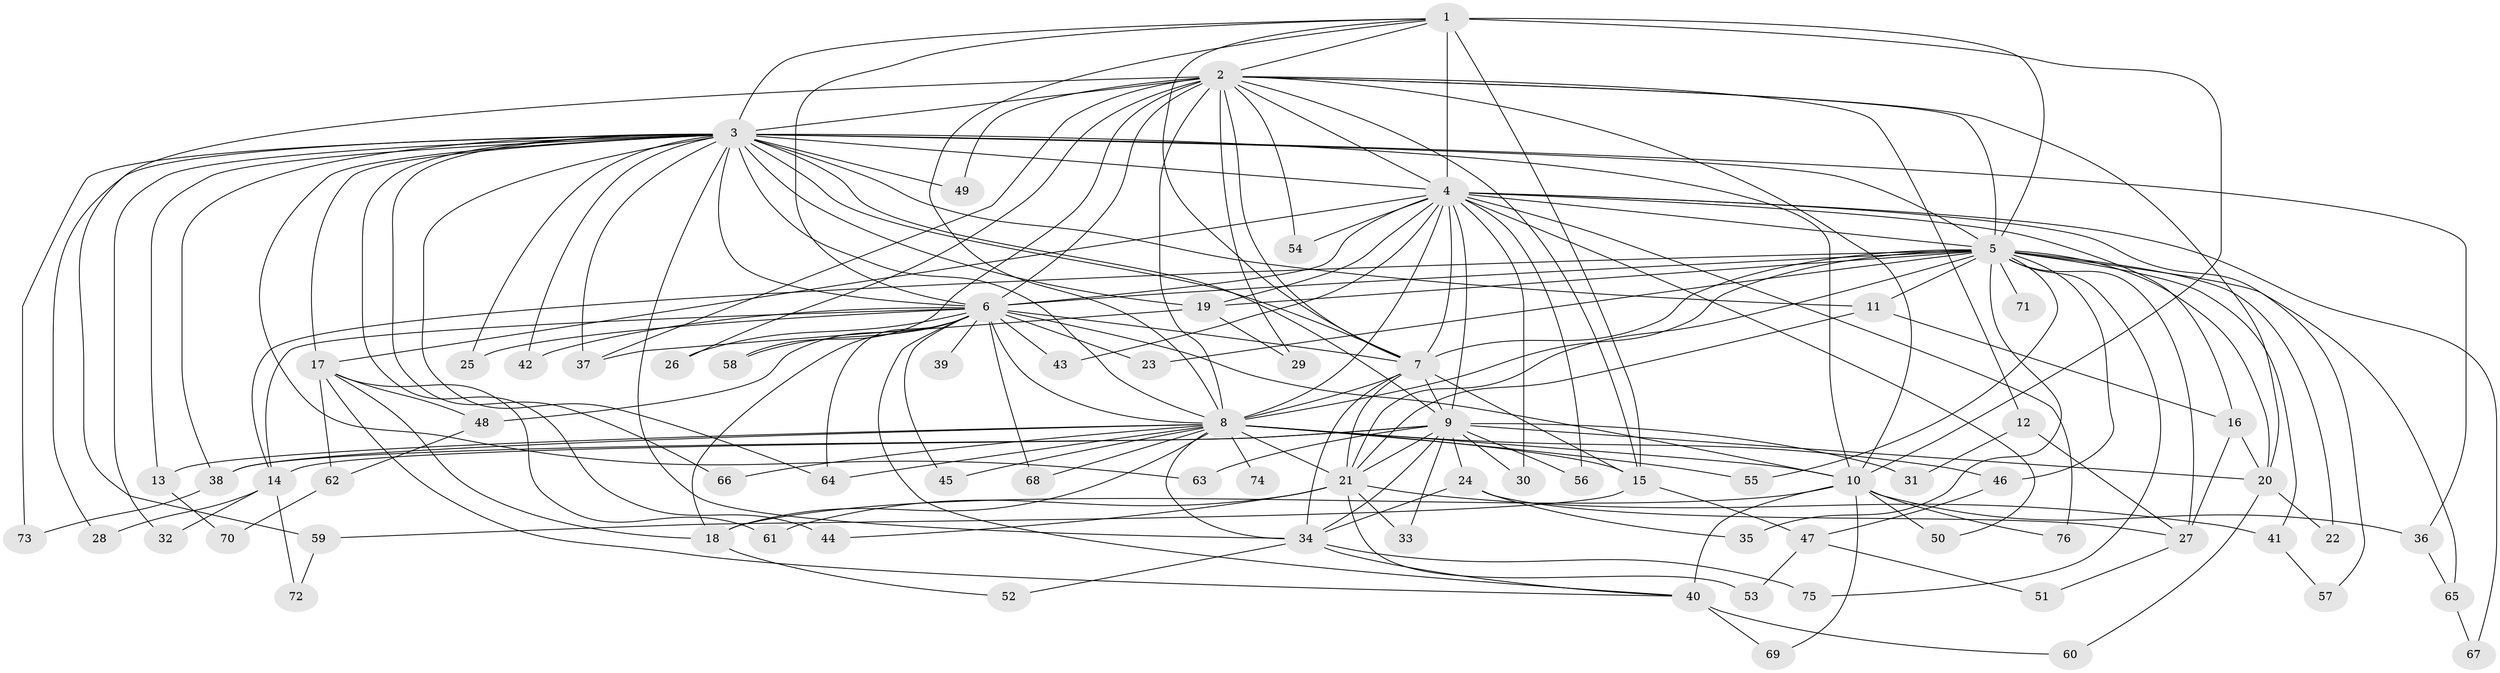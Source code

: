 // original degree distribution, {22: 0.016, 19: 0.008, 31: 0.008, 16: 0.008, 25: 0.008, 26: 0.008, 24: 0.008, 23: 0.008, 15: 0.008, 8: 0.008, 3: 0.168, 4: 0.088, 5: 0.04, 2: 0.56, 6: 0.04, 7: 0.008, 10: 0.008}
// Generated by graph-tools (version 1.1) at 2025/49/03/04/25 22:49:47]
// undirected, 76 vertices, 184 edges
graph export_dot {
  node [color=gray90,style=filled];
  1;
  2;
  3;
  4;
  5;
  6;
  7;
  8;
  9;
  10;
  11;
  12;
  13;
  14;
  15;
  16;
  17;
  18;
  19;
  20;
  21;
  22;
  23;
  24;
  25;
  26;
  27;
  28;
  29;
  30;
  31;
  32;
  33;
  34;
  35;
  36;
  37;
  38;
  39;
  40;
  41;
  42;
  43;
  44;
  45;
  46;
  47;
  48;
  49;
  50;
  51;
  52;
  53;
  54;
  55;
  56;
  57;
  58;
  59;
  60;
  61;
  62;
  63;
  64;
  65;
  66;
  67;
  68;
  69;
  70;
  71;
  72;
  73;
  74;
  75;
  76;
  1 -- 2 [weight=3.0];
  1 -- 3 [weight=1.0];
  1 -- 4 [weight=3.0];
  1 -- 5 [weight=1.0];
  1 -- 6 [weight=1.0];
  1 -- 7 [weight=1.0];
  1 -- 8 [weight=3.0];
  1 -- 10 [weight=8.0];
  1 -- 15 [weight=1.0];
  2 -- 3 [weight=2.0];
  2 -- 4 [weight=4.0];
  2 -- 5 [weight=2.0];
  2 -- 6 [weight=2.0];
  2 -- 7 [weight=3.0];
  2 -- 8 [weight=9.0];
  2 -- 10 [weight=3.0];
  2 -- 12 [weight=1.0];
  2 -- 15 [weight=1.0];
  2 -- 20 [weight=1.0];
  2 -- 26 [weight=1.0];
  2 -- 29 [weight=1.0];
  2 -- 37 [weight=1.0];
  2 -- 49 [weight=1.0];
  2 -- 54 [weight=1.0];
  2 -- 58 [weight=1.0];
  2 -- 59 [weight=1.0];
  3 -- 4 [weight=3.0];
  3 -- 5 [weight=2.0];
  3 -- 6 [weight=1.0];
  3 -- 7 [weight=1.0];
  3 -- 8 [weight=1.0];
  3 -- 9 [weight=1.0];
  3 -- 10 [weight=1.0];
  3 -- 11 [weight=1.0];
  3 -- 13 [weight=1.0];
  3 -- 17 [weight=1.0];
  3 -- 19 [weight=1.0];
  3 -- 25 [weight=1.0];
  3 -- 28 [weight=1.0];
  3 -- 32 [weight=1.0];
  3 -- 34 [weight=1.0];
  3 -- 36 [weight=1.0];
  3 -- 37 [weight=1.0];
  3 -- 38 [weight=1.0];
  3 -- 42 [weight=1.0];
  3 -- 44 [weight=1.0];
  3 -- 49 [weight=1.0];
  3 -- 63 [weight=1.0];
  3 -- 64 [weight=1.0];
  3 -- 66 [weight=1.0];
  3 -- 73 [weight=1.0];
  4 -- 5 [weight=2.0];
  4 -- 6 [weight=3.0];
  4 -- 7 [weight=2.0];
  4 -- 8 [weight=2.0];
  4 -- 9 [weight=4.0];
  4 -- 16 [weight=1.0];
  4 -- 17 [weight=1.0];
  4 -- 19 [weight=1.0];
  4 -- 30 [weight=1.0];
  4 -- 43 [weight=1.0];
  4 -- 50 [weight=1.0];
  4 -- 54 [weight=1.0];
  4 -- 56 [weight=1.0];
  4 -- 57 [weight=1.0];
  4 -- 67 [weight=1.0];
  4 -- 76 [weight=1.0];
  5 -- 6 [weight=1.0];
  5 -- 7 [weight=2.0];
  5 -- 8 [weight=1.0];
  5 -- 11 [weight=1.0];
  5 -- 14 [weight=1.0];
  5 -- 19 [weight=1.0];
  5 -- 20 [weight=1.0];
  5 -- 21 [weight=1.0];
  5 -- 22 [weight=1.0];
  5 -- 23 [weight=1.0];
  5 -- 27 [weight=1.0];
  5 -- 35 [weight=1.0];
  5 -- 41 [weight=1.0];
  5 -- 46 [weight=1.0];
  5 -- 55 [weight=1.0];
  5 -- 65 [weight=1.0];
  5 -- 71 [weight=2.0];
  5 -- 75 [weight=1.0];
  6 -- 7 [weight=1.0];
  6 -- 8 [weight=1.0];
  6 -- 10 [weight=1.0];
  6 -- 14 [weight=1.0];
  6 -- 18 [weight=1.0];
  6 -- 23 [weight=1.0];
  6 -- 25 [weight=1.0];
  6 -- 26 [weight=1.0];
  6 -- 39 [weight=1.0];
  6 -- 40 [weight=1.0];
  6 -- 42 [weight=1.0];
  6 -- 43 [weight=1.0];
  6 -- 45 [weight=1.0];
  6 -- 48 [weight=1.0];
  6 -- 58 [weight=1.0];
  6 -- 64 [weight=1.0];
  6 -- 68 [weight=1.0];
  7 -- 8 [weight=1.0];
  7 -- 9 [weight=8.0];
  7 -- 15 [weight=1.0];
  7 -- 21 [weight=2.0];
  7 -- 34 [weight=1.0];
  8 -- 10 [weight=1.0];
  8 -- 13 [weight=1.0];
  8 -- 15 [weight=3.0];
  8 -- 18 [weight=1.0];
  8 -- 21 [weight=1.0];
  8 -- 34 [weight=1.0];
  8 -- 38 [weight=1.0];
  8 -- 45 [weight=1.0];
  8 -- 46 [weight=1.0];
  8 -- 55 [weight=1.0];
  8 -- 64 [weight=2.0];
  8 -- 66 [weight=1.0];
  8 -- 68 [weight=1.0];
  8 -- 74 [weight=1.0];
  9 -- 14 [weight=1.0];
  9 -- 20 [weight=1.0];
  9 -- 21 [weight=2.0];
  9 -- 24 [weight=1.0];
  9 -- 30 [weight=1.0];
  9 -- 31 [weight=1.0];
  9 -- 33 [weight=1.0];
  9 -- 34 [weight=1.0];
  9 -- 38 [weight=1.0];
  9 -- 56 [weight=1.0];
  9 -- 63 [weight=1.0];
  10 -- 18 [weight=1.0];
  10 -- 36 [weight=1.0];
  10 -- 40 [weight=2.0];
  10 -- 50 [weight=1.0];
  10 -- 69 [weight=1.0];
  10 -- 76 [weight=1.0];
  11 -- 16 [weight=1.0];
  11 -- 21 [weight=1.0];
  12 -- 27 [weight=1.0];
  12 -- 31 [weight=1.0];
  13 -- 70 [weight=1.0];
  14 -- 28 [weight=1.0];
  14 -- 32 [weight=1.0];
  14 -- 72 [weight=1.0];
  15 -- 47 [weight=1.0];
  15 -- 59 [weight=1.0];
  16 -- 20 [weight=1.0];
  16 -- 27 [weight=1.0];
  17 -- 18 [weight=1.0];
  17 -- 40 [weight=1.0];
  17 -- 48 [weight=1.0];
  17 -- 61 [weight=1.0];
  17 -- 62 [weight=1.0];
  18 -- 52 [weight=1.0];
  19 -- 29 [weight=1.0];
  19 -- 37 [weight=1.0];
  20 -- 22 [weight=1.0];
  20 -- 60 [weight=1.0];
  21 -- 33 [weight=1.0];
  21 -- 41 [weight=1.0];
  21 -- 44 [weight=1.0];
  21 -- 53 [weight=1.0];
  21 -- 61 [weight=1.0];
  24 -- 27 [weight=1.0];
  24 -- 34 [weight=1.0];
  24 -- 35 [weight=1.0];
  27 -- 51 [weight=1.0];
  34 -- 40 [weight=1.0];
  34 -- 52 [weight=1.0];
  34 -- 75 [weight=1.0];
  36 -- 65 [weight=1.0];
  38 -- 73 [weight=1.0];
  40 -- 60 [weight=1.0];
  40 -- 69 [weight=1.0];
  41 -- 57 [weight=1.0];
  46 -- 47 [weight=1.0];
  47 -- 51 [weight=1.0];
  47 -- 53 [weight=1.0];
  48 -- 62 [weight=1.0];
  59 -- 72 [weight=1.0];
  62 -- 70 [weight=1.0];
  65 -- 67 [weight=1.0];
}
